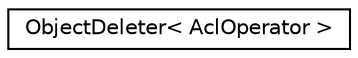 digraph "Graphical Class Hierarchy"
{
 // LATEX_PDF_SIZE
  edge [fontname="Helvetica",fontsize="10",labelfontname="Helvetica",labelfontsize="10"];
  node [fontname="Helvetica",fontsize="10",shape=record];
  rankdir="LR";
  Node0 [label="ObjectDeleter\< AclOperator \>",height=0.2,width=0.4,color="black", fillcolor="white", style="filled",URL="$structacl_1_1detail_1_1_object_deleter_3_01_acl_operator_01_4.xhtml",tooltip=" "];
}
